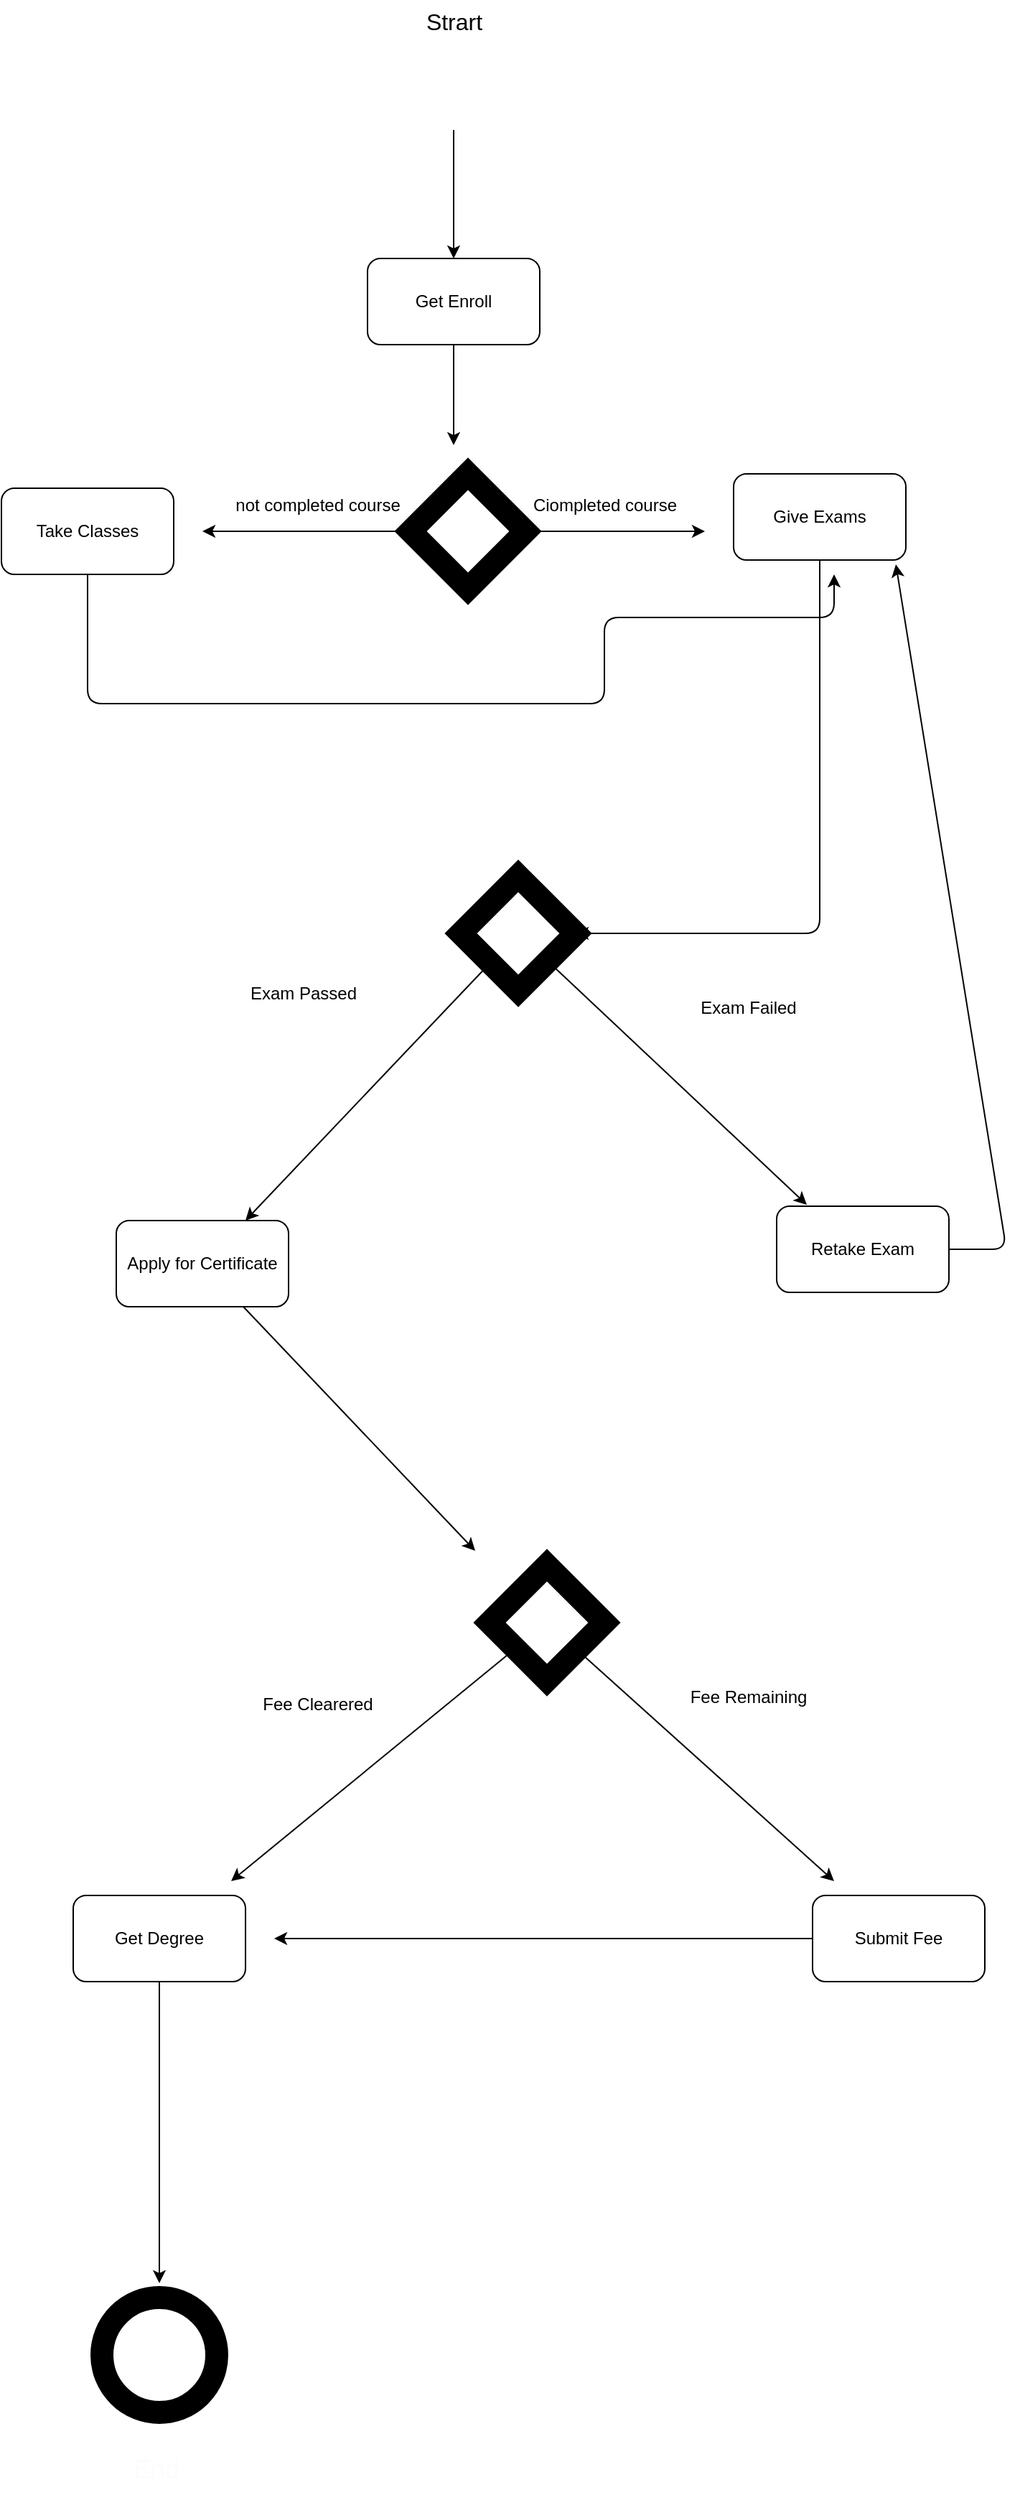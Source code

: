 <mxfile>
    <diagram id="4xQPf5nliKBcf_Qfy6Br" name="Page-1">
        <mxGraphModel dx="1066" dy="682" grid="1" gridSize="10" guides="1" tooltips="1" connect="1" arrows="1" fold="1" page="1" pageScale="1" pageWidth="850" pageHeight="1100" math="0" shadow="0">
            <root>
                <mxCell id="0"/>
                <mxCell id="1" parent="0"/>
                <mxCell id="24" style="edgeStyle=none;html=1;exitX=0.5;exitY=1;exitDx=0;exitDy=0;fontSize=31;" edge="1" parent="1" source="2">
                    <mxGeometry relative="1" as="geometry">
                        <mxPoint x="435" y="310" as="targetPoint"/>
                    </mxGeometry>
                </mxCell>
                <mxCell id="2" value="Get Enroll" style="rounded=1;whiteSpace=wrap;html=1;" vertex="1" parent="1">
                    <mxGeometry x="375" y="180" width="120" height="60" as="geometry"/>
                </mxCell>
                <mxCell id="33" style="edgeStyle=none;html=1;fontSize=12;" edge="1" parent="1" source="3" target="34">
                    <mxGeometry relative="1" as="geometry">
                        <mxPoint x="550" y="650" as="targetPoint"/>
                        <Array as="points">
                            <mxPoint x="690" y="650"/>
                        </Array>
                    </mxGeometry>
                </mxCell>
                <mxCell id="3" value="Give Exams" style="rounded=1;whiteSpace=wrap;html=1;" vertex="1" parent="1">
                    <mxGeometry x="630" y="330" width="120" height="60" as="geometry"/>
                </mxCell>
                <mxCell id="32" style="edgeStyle=none;html=1;fontSize=12;" edge="1" parent="1" source="4">
                    <mxGeometry relative="1" as="geometry">
                        <mxPoint x="700" y="400" as="targetPoint"/>
                        <Array as="points">
                            <mxPoint x="180" y="490"/>
                            <mxPoint x="540" y="490"/>
                            <mxPoint x="540" y="430"/>
                            <mxPoint x="640" y="430"/>
                            <mxPoint x="700" y="430"/>
                        </Array>
                    </mxGeometry>
                </mxCell>
                <mxCell id="4" value="Take Classes" style="rounded=1;whiteSpace=wrap;html=1;" vertex="1" parent="1">
                    <mxGeometry x="120" y="340" width="120" height="60" as="geometry"/>
                </mxCell>
                <mxCell id="45" style="edgeStyle=none;html=1;fontSize=12;" edge="1" parent="1" source="6">
                    <mxGeometry relative="1" as="geometry">
                        <mxPoint x="450" y="1080" as="targetPoint"/>
                    </mxGeometry>
                </mxCell>
                <mxCell id="6" value="Apply for Certificate" style="rounded=1;whiteSpace=wrap;html=1;" vertex="1" parent="1">
                    <mxGeometry x="200" y="850" width="120" height="60" as="geometry"/>
                </mxCell>
                <mxCell id="44" style="edgeStyle=none;html=1;fontSize=12;entryX=0.942;entryY=1.05;entryDx=0;entryDy=0;entryPerimeter=0;" edge="1" parent="1" source="7" target="3">
                    <mxGeometry relative="1" as="geometry">
                        <mxPoint x="820" y="340" as="targetPoint"/>
                        <Array as="points">
                            <mxPoint x="820" y="870"/>
                        </Array>
                    </mxGeometry>
                </mxCell>
                <mxCell id="7" value="Retake Exam" style="rounded=1;whiteSpace=wrap;html=1;" vertex="1" parent="1">
                    <mxGeometry x="660" y="840" width="120" height="60" as="geometry"/>
                </mxCell>
                <mxCell id="51" style="edgeStyle=none;html=1;fontSize=12;" edge="1" parent="1" source="8">
                    <mxGeometry relative="1" as="geometry">
                        <mxPoint x="310" y="1350" as="targetPoint"/>
                    </mxGeometry>
                </mxCell>
                <mxCell id="8" value="Submit Fee" style="rounded=1;whiteSpace=wrap;html=1;" vertex="1" parent="1">
                    <mxGeometry x="685" y="1320" width="120" height="60" as="geometry"/>
                </mxCell>
                <mxCell id="52" style="edgeStyle=none;html=1;fontSize=12;" edge="1" parent="1" source="9">
                    <mxGeometry relative="1" as="geometry">
                        <mxPoint x="230" y="1590" as="targetPoint"/>
                    </mxGeometry>
                </mxCell>
                <mxCell id="9" value="Get Degree" style="rounded=1;whiteSpace=wrap;html=1;" vertex="1" parent="1">
                    <mxGeometry x="170" y="1320" width="120" height="60" as="geometry"/>
                </mxCell>
                <mxCell id="16" style="edgeStyle=none;html=1;entryX=0.5;entryY=0;entryDx=0;entryDy=0;" edge="1" parent="1" source="15" target="2">
                    <mxGeometry relative="1" as="geometry">
                        <mxPoint x="435" y="140" as="targetPoint"/>
                    </mxGeometry>
                </mxCell>
                <mxCell id="15" value="" style="ellipse;whiteSpace=wrap;html=1;aspect=fixed;fillColor=#FFFFFF;fontColor=#ffffff;strokeColor=#FFFFFF;labelBackgroundColor=none;" vertex="1" parent="1">
                    <mxGeometry x="410" y="40" width="50" height="50" as="geometry"/>
                </mxCell>
                <mxCell id="17" value="Strart" style="text;html=1;align=center;verticalAlign=middle;resizable=0;points=[];autosize=1;strokeColor=none;fillColor=none;fontSize=16;" vertex="1" parent="1">
                    <mxGeometry x="405" width="60" height="30" as="geometry"/>
                </mxCell>
                <mxCell id="25" style="edgeStyle=none;html=1;fontSize=31;" edge="1" parent="1" source="23">
                    <mxGeometry relative="1" as="geometry">
                        <mxPoint x="260" y="370" as="targetPoint"/>
                    </mxGeometry>
                </mxCell>
                <mxCell id="27" style="edgeStyle=none;html=1;fontSize=31;" edge="1" parent="1" source="23">
                    <mxGeometry relative="1" as="geometry">
                        <mxPoint x="610" y="370" as="targetPoint"/>
                    </mxGeometry>
                </mxCell>
                <mxCell id="23" value="" style="rhombus;whiteSpace=wrap;html=1;labelBackgroundColor=#FCFCFC;strokeWidth=16;fontSize=31;" vertex="1" parent="1">
                    <mxGeometry x="405" y="330" width="80" height="80" as="geometry"/>
                </mxCell>
                <mxCell id="28" value="&lt;span style=&quot;font-size: 12px;&quot;&gt;Ciompleted course&lt;/span&gt;" style="text;html=1;align=center;verticalAlign=middle;resizable=0;points=[];autosize=1;strokeColor=none;fillColor=none;fontSize=31;" vertex="1" parent="1">
                    <mxGeometry x="480" y="320" width="120" height="50" as="geometry"/>
                </mxCell>
                <mxCell id="29" value="&lt;span style=&quot;font-size: 12px;&quot;&gt;not completed course&lt;/span&gt;" style="text;html=1;align=center;verticalAlign=middle;resizable=0;points=[];autosize=1;strokeColor=none;fillColor=none;fontSize=31;" vertex="1" parent="1">
                    <mxGeometry x="270" y="320" width="140" height="50" as="geometry"/>
                </mxCell>
                <mxCell id="36" style="edgeStyle=none;html=1;entryX=0.175;entryY=-0.017;entryDx=0;entryDy=0;entryPerimeter=0;fontSize=12;" edge="1" parent="1" source="34" target="7">
                    <mxGeometry relative="1" as="geometry"/>
                </mxCell>
                <mxCell id="37" style="edgeStyle=none;html=1;entryX=0.75;entryY=0;entryDx=0;entryDy=0;fontSize=12;" edge="1" parent="1" source="34" target="6">
                    <mxGeometry relative="1" as="geometry"/>
                </mxCell>
                <mxCell id="34" value="" style="rhombus;whiteSpace=wrap;html=1;labelBackgroundColor=#FCFCFC;strokeWidth=16;fontSize=12;" vertex="1" parent="1">
                    <mxGeometry x="440" y="610" width="80" height="80" as="geometry"/>
                </mxCell>
                <mxCell id="39" value="&lt;span style=&quot;font-size: 12px;&quot;&gt;Exam Passed&lt;/span&gt;" style="text;html=1;align=center;verticalAlign=middle;resizable=0;points=[];autosize=1;strokeColor=none;fillColor=none;fontSize=31;" vertex="1" parent="1">
                    <mxGeometry x="280" y="660" width="100" height="50" as="geometry"/>
                </mxCell>
                <mxCell id="43" value="&lt;span style=&quot;font-size: 12px;&quot;&gt;Exam Failed&lt;/span&gt;" style="text;html=1;align=center;verticalAlign=middle;resizable=0;points=[];autosize=1;strokeColor=none;fillColor=none;fontSize=31;" vertex="1" parent="1">
                    <mxGeometry x="595" y="670" width="90" height="50" as="geometry"/>
                </mxCell>
                <mxCell id="47" style="edgeStyle=none;html=1;fontSize=12;" edge="1" parent="1" source="46">
                    <mxGeometry relative="1" as="geometry">
                        <mxPoint x="280" y="1310" as="targetPoint"/>
                    </mxGeometry>
                </mxCell>
                <mxCell id="48" style="edgeStyle=none;html=1;fontSize=12;" edge="1" parent="1" source="46">
                    <mxGeometry relative="1" as="geometry">
                        <mxPoint x="700" y="1310" as="targetPoint"/>
                    </mxGeometry>
                </mxCell>
                <mxCell id="46" value="" style="rhombus;whiteSpace=wrap;html=1;labelBackgroundColor=#FCFCFC;strokeWidth=16;fontSize=12;" vertex="1" parent="1">
                    <mxGeometry x="460" y="1090" width="80" height="80" as="geometry"/>
                </mxCell>
                <mxCell id="53" value="" style="ellipse;whiteSpace=wrap;html=1;aspect=fixed;labelBackgroundColor=#FCFCFC;strokeWidth=16;fontSize=12;" vertex="1" parent="1">
                    <mxGeometry x="190" y="1600" width="80" height="80" as="geometry"/>
                </mxCell>
                <mxCell id="54" value="&lt;span style=&quot;font-size: 12px;&quot;&gt;Fee Clearered&lt;/span&gt;" style="text;html=1;align=center;verticalAlign=middle;resizable=0;points=[];autosize=1;strokeColor=none;fillColor=none;fontSize=31;" vertex="1" parent="1">
                    <mxGeometry x="290" y="1155" width="100" height="50" as="geometry"/>
                </mxCell>
                <mxCell id="57" value="&lt;span style=&quot;font-size: 12px;&quot;&gt;Fee Remaining&lt;/span&gt;" style="text;html=1;align=center;verticalAlign=middle;resizable=0;points=[];autosize=1;strokeColor=none;fillColor=none;fontSize=31;" vertex="1" parent="1">
                    <mxGeometry x="590" y="1150" width="100" height="50" as="geometry"/>
                </mxCell>
                <mxCell id="58" value="End&amp;nbsp;" style="text;html=1;align=center;verticalAlign=middle;resizable=0;points=[];autosize=1;strokeColor=none;fillColor=none;fontSize=18;fontColor=#FCFCFC;" vertex="1" parent="1">
                    <mxGeometry x="200" y="1700" width="60" height="40" as="geometry"/>
                </mxCell>
            </root>
        </mxGraphModel>
    </diagram>
</mxfile>